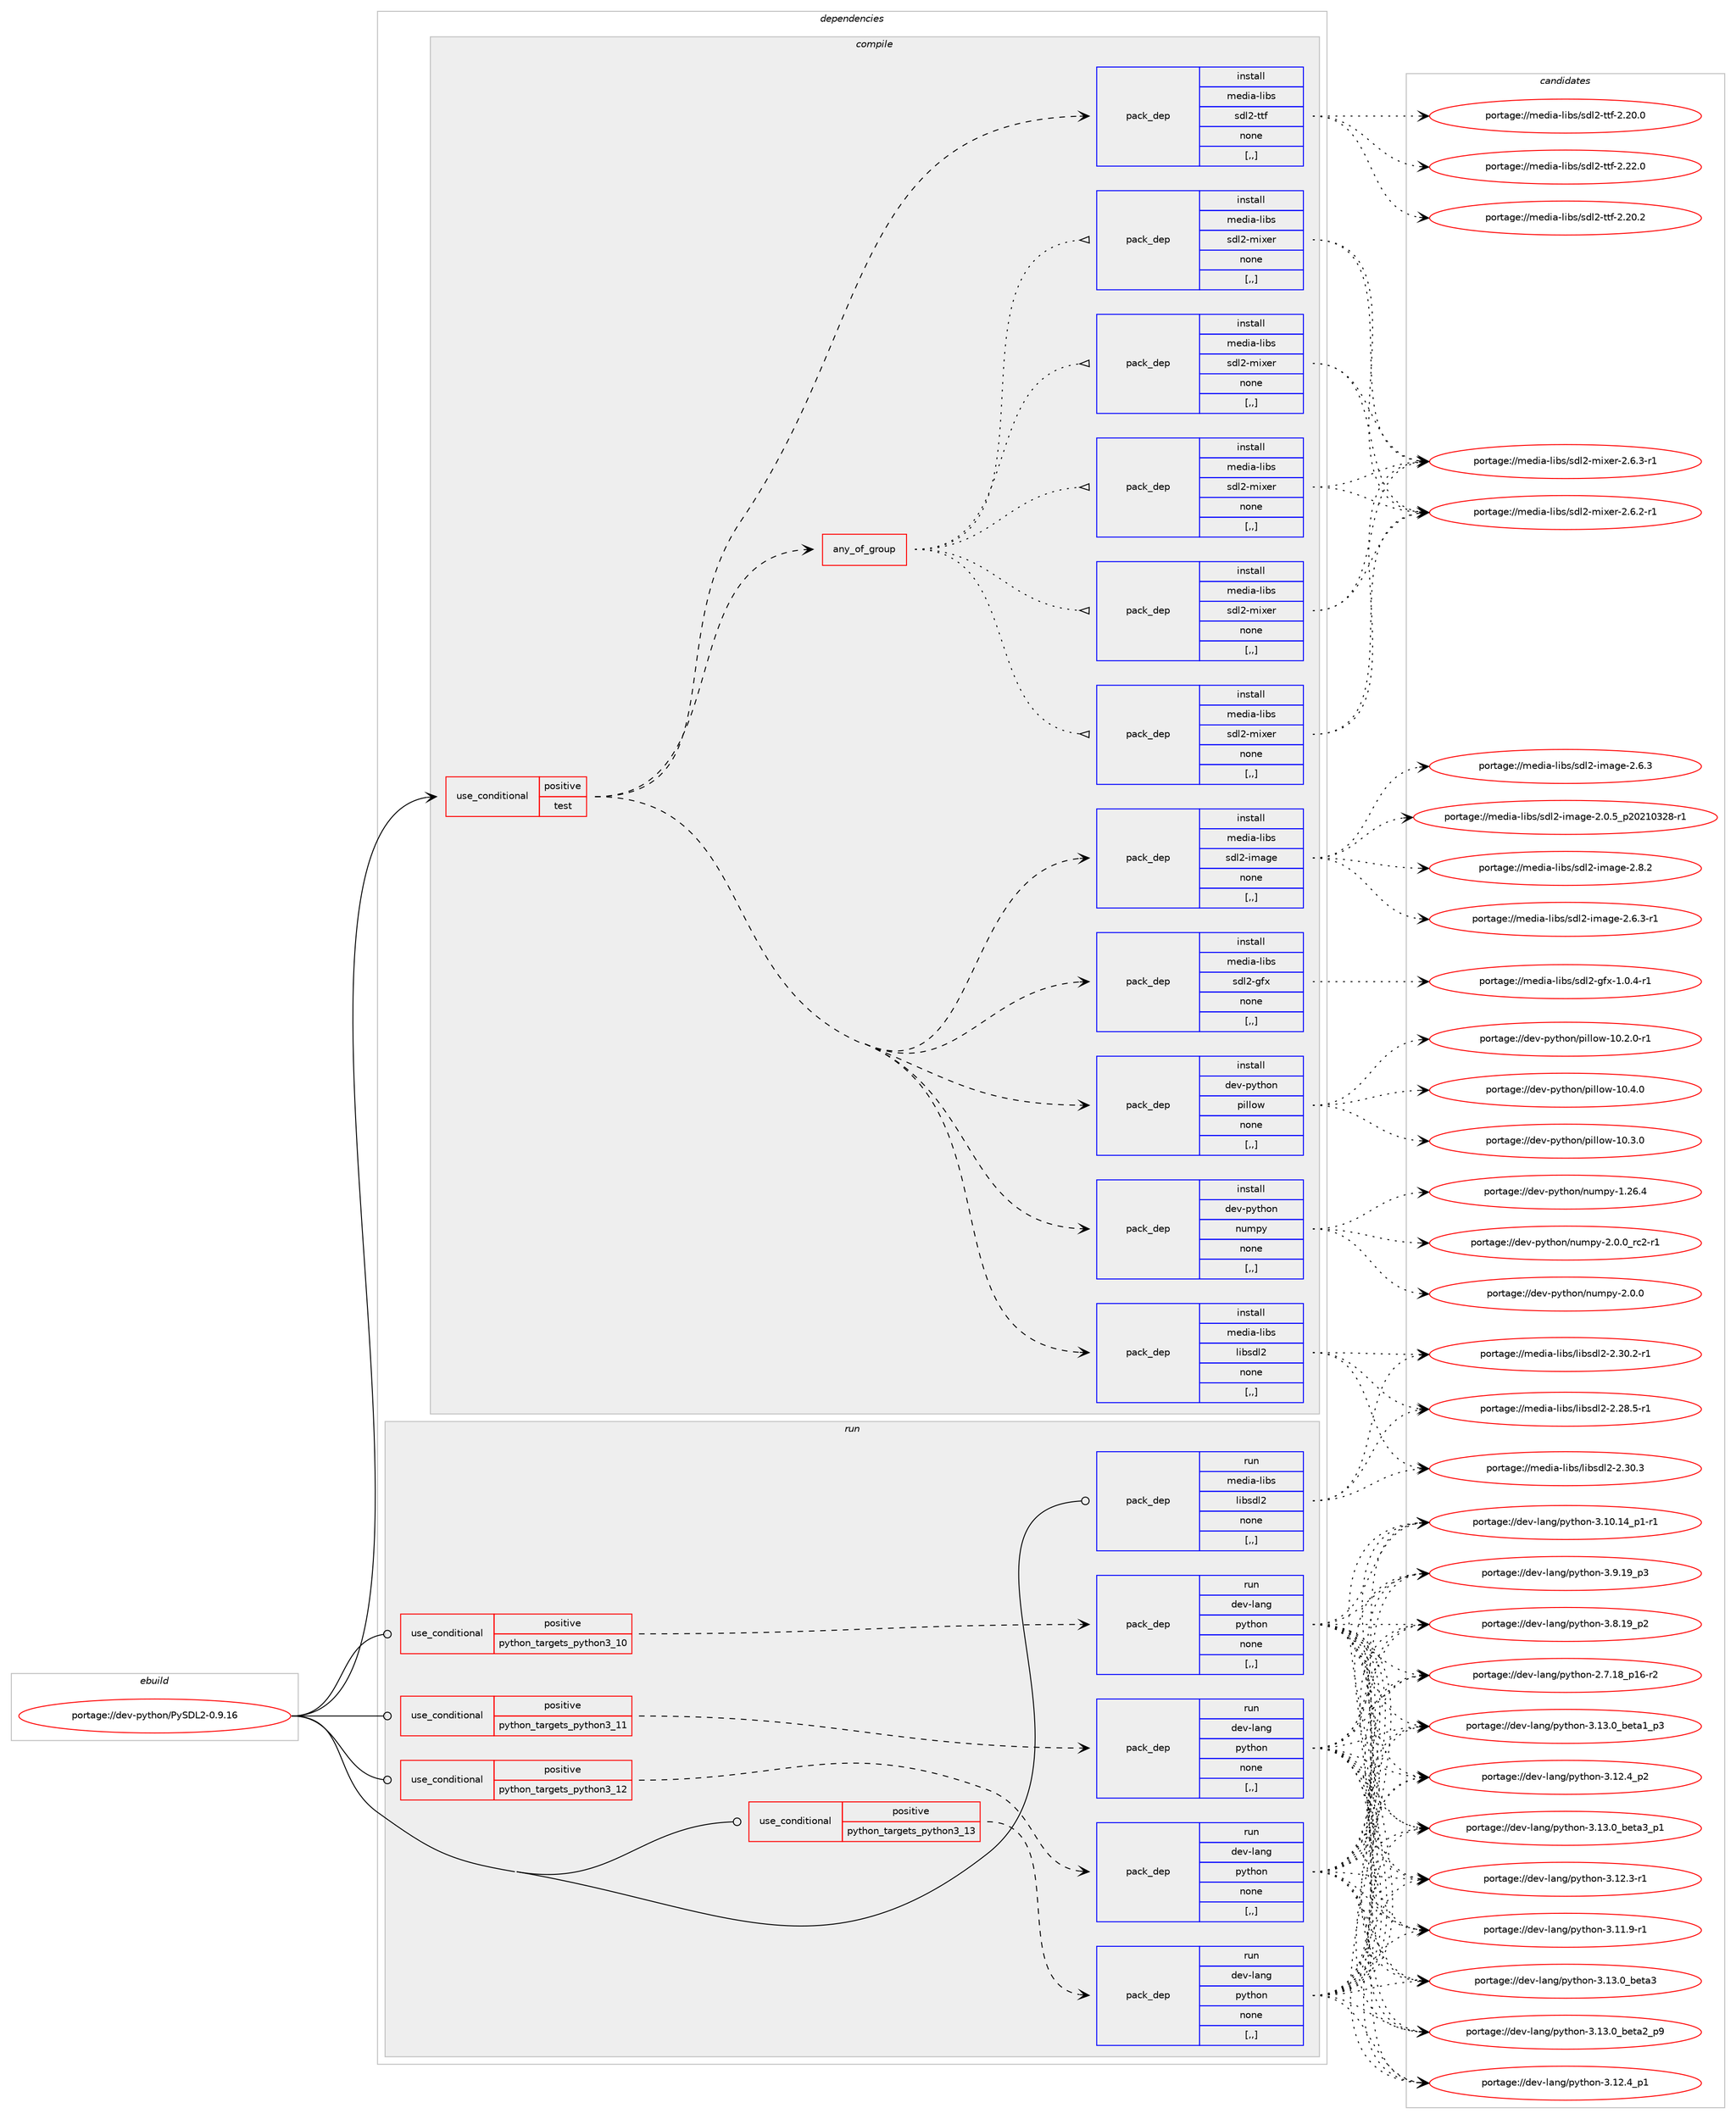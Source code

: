 digraph prolog {

# *************
# Graph options
# *************

newrank=true;
concentrate=true;
compound=true;
graph [rankdir=LR,fontname=Helvetica,fontsize=10,ranksep=1.5];#, ranksep=2.5, nodesep=0.2];
edge  [arrowhead=vee];
node  [fontname=Helvetica,fontsize=10];

# **********
# The ebuild
# **********

subgraph cluster_leftcol {
color=gray;
rank=same;
label=<<i>ebuild</i>>;
id [label="portage://dev-python/PySDL2-0.9.16", color=red, width=4, href="../dev-python/PySDL2-0.9.16.svg"];
}

# ****************
# The dependencies
# ****************

subgraph cluster_midcol {
color=gray;
label=<<i>dependencies</i>>;
subgraph cluster_compile {
fillcolor="#eeeeee";
style=filled;
label=<<i>compile</i>>;
subgraph cond30393 {
dependency140401 [label=<<TABLE BORDER="0" CELLBORDER="1" CELLSPACING="0" CELLPADDING="4"><TR><TD ROWSPAN="3" CELLPADDING="10">use_conditional</TD></TR><TR><TD>positive</TD></TR><TR><TD>test</TD></TR></TABLE>>, shape=none, color=red];
subgraph pack108780 {
dependency140402 [label=<<TABLE BORDER="0" CELLBORDER="1" CELLSPACING="0" CELLPADDING="4" WIDTH="220"><TR><TD ROWSPAN="6" CELLPADDING="30">pack_dep</TD></TR><TR><TD WIDTH="110">install</TD></TR><TR><TD>dev-python</TD></TR><TR><TD>numpy</TD></TR><TR><TD>none</TD></TR><TR><TD>[,,]</TD></TR></TABLE>>, shape=none, color=blue];
}
dependency140401:e -> dependency140402:w [weight=20,style="dashed",arrowhead="vee"];
subgraph pack108781 {
dependency140403 [label=<<TABLE BORDER="0" CELLBORDER="1" CELLSPACING="0" CELLPADDING="4" WIDTH="220"><TR><TD ROWSPAN="6" CELLPADDING="30">pack_dep</TD></TR><TR><TD WIDTH="110">install</TD></TR><TR><TD>dev-python</TD></TR><TR><TD>pillow</TD></TR><TR><TD>none</TD></TR><TR><TD>[,,]</TD></TR></TABLE>>, shape=none, color=blue];
}
dependency140401:e -> dependency140403:w [weight=20,style="dashed",arrowhead="vee"];
subgraph pack108782 {
dependency140404 [label=<<TABLE BORDER="0" CELLBORDER="1" CELLSPACING="0" CELLPADDING="4" WIDTH="220"><TR><TD ROWSPAN="6" CELLPADDING="30">pack_dep</TD></TR><TR><TD WIDTH="110">install</TD></TR><TR><TD>media-libs</TD></TR><TR><TD>libsdl2</TD></TR><TR><TD>none</TD></TR><TR><TD>[,,]</TD></TR></TABLE>>, shape=none, color=blue];
}
dependency140401:e -> dependency140404:w [weight=20,style="dashed",arrowhead="vee"];
subgraph pack108783 {
dependency140405 [label=<<TABLE BORDER="0" CELLBORDER="1" CELLSPACING="0" CELLPADDING="4" WIDTH="220"><TR><TD ROWSPAN="6" CELLPADDING="30">pack_dep</TD></TR><TR><TD WIDTH="110">install</TD></TR><TR><TD>media-libs</TD></TR><TR><TD>sdl2-gfx</TD></TR><TR><TD>none</TD></TR><TR><TD>[,,]</TD></TR></TABLE>>, shape=none, color=blue];
}
dependency140401:e -> dependency140405:w [weight=20,style="dashed",arrowhead="vee"];
subgraph pack108784 {
dependency140406 [label=<<TABLE BORDER="0" CELLBORDER="1" CELLSPACING="0" CELLPADDING="4" WIDTH="220"><TR><TD ROWSPAN="6" CELLPADDING="30">pack_dep</TD></TR><TR><TD WIDTH="110">install</TD></TR><TR><TD>media-libs</TD></TR><TR><TD>sdl2-image</TD></TR><TR><TD>none</TD></TR><TR><TD>[,,]</TD></TR></TABLE>>, shape=none, color=blue];
}
dependency140401:e -> dependency140406:w [weight=20,style="dashed",arrowhead="vee"];
subgraph any1078 {
dependency140407 [label=<<TABLE BORDER="0" CELLBORDER="1" CELLSPACING="0" CELLPADDING="4"><TR><TD CELLPADDING="10">any_of_group</TD></TR></TABLE>>, shape=none, color=red];subgraph pack108785 {
dependency140408 [label=<<TABLE BORDER="0" CELLBORDER="1" CELLSPACING="0" CELLPADDING="4" WIDTH="220"><TR><TD ROWSPAN="6" CELLPADDING="30">pack_dep</TD></TR><TR><TD WIDTH="110">install</TD></TR><TR><TD>media-libs</TD></TR><TR><TD>sdl2-mixer</TD></TR><TR><TD>none</TD></TR><TR><TD>[,,]</TD></TR></TABLE>>, shape=none, color=blue];
}
dependency140407:e -> dependency140408:w [weight=20,style="dotted",arrowhead="oinv"];
subgraph pack108786 {
dependency140409 [label=<<TABLE BORDER="0" CELLBORDER="1" CELLSPACING="0" CELLPADDING="4" WIDTH="220"><TR><TD ROWSPAN="6" CELLPADDING="30">pack_dep</TD></TR><TR><TD WIDTH="110">install</TD></TR><TR><TD>media-libs</TD></TR><TR><TD>sdl2-mixer</TD></TR><TR><TD>none</TD></TR><TR><TD>[,,]</TD></TR></TABLE>>, shape=none, color=blue];
}
dependency140407:e -> dependency140409:w [weight=20,style="dotted",arrowhead="oinv"];
subgraph pack108787 {
dependency140410 [label=<<TABLE BORDER="0" CELLBORDER="1" CELLSPACING="0" CELLPADDING="4" WIDTH="220"><TR><TD ROWSPAN="6" CELLPADDING="30">pack_dep</TD></TR><TR><TD WIDTH="110">install</TD></TR><TR><TD>media-libs</TD></TR><TR><TD>sdl2-mixer</TD></TR><TR><TD>none</TD></TR><TR><TD>[,,]</TD></TR></TABLE>>, shape=none, color=blue];
}
dependency140407:e -> dependency140410:w [weight=20,style="dotted",arrowhead="oinv"];
subgraph pack108788 {
dependency140411 [label=<<TABLE BORDER="0" CELLBORDER="1" CELLSPACING="0" CELLPADDING="4" WIDTH="220"><TR><TD ROWSPAN="6" CELLPADDING="30">pack_dep</TD></TR><TR><TD WIDTH="110">install</TD></TR><TR><TD>media-libs</TD></TR><TR><TD>sdl2-mixer</TD></TR><TR><TD>none</TD></TR><TR><TD>[,,]</TD></TR></TABLE>>, shape=none, color=blue];
}
dependency140407:e -> dependency140411:w [weight=20,style="dotted",arrowhead="oinv"];
subgraph pack108789 {
dependency140412 [label=<<TABLE BORDER="0" CELLBORDER="1" CELLSPACING="0" CELLPADDING="4" WIDTH="220"><TR><TD ROWSPAN="6" CELLPADDING="30">pack_dep</TD></TR><TR><TD WIDTH="110">install</TD></TR><TR><TD>media-libs</TD></TR><TR><TD>sdl2-mixer</TD></TR><TR><TD>none</TD></TR><TR><TD>[,,]</TD></TR></TABLE>>, shape=none, color=blue];
}
dependency140407:e -> dependency140412:w [weight=20,style="dotted",arrowhead="oinv"];
}
dependency140401:e -> dependency140407:w [weight=20,style="dashed",arrowhead="vee"];
subgraph pack108790 {
dependency140413 [label=<<TABLE BORDER="0" CELLBORDER="1" CELLSPACING="0" CELLPADDING="4" WIDTH="220"><TR><TD ROWSPAN="6" CELLPADDING="30">pack_dep</TD></TR><TR><TD WIDTH="110">install</TD></TR><TR><TD>media-libs</TD></TR><TR><TD>sdl2-ttf</TD></TR><TR><TD>none</TD></TR><TR><TD>[,,]</TD></TR></TABLE>>, shape=none, color=blue];
}
dependency140401:e -> dependency140413:w [weight=20,style="dashed",arrowhead="vee"];
}
id:e -> dependency140401:w [weight=20,style="solid",arrowhead="vee"];
}
subgraph cluster_compileandrun {
fillcolor="#eeeeee";
style=filled;
label=<<i>compile and run</i>>;
}
subgraph cluster_run {
fillcolor="#eeeeee";
style=filled;
label=<<i>run</i>>;
subgraph cond30394 {
dependency140414 [label=<<TABLE BORDER="0" CELLBORDER="1" CELLSPACING="0" CELLPADDING="4"><TR><TD ROWSPAN="3" CELLPADDING="10">use_conditional</TD></TR><TR><TD>positive</TD></TR><TR><TD>python_targets_python3_10</TD></TR></TABLE>>, shape=none, color=red];
subgraph pack108791 {
dependency140415 [label=<<TABLE BORDER="0" CELLBORDER="1" CELLSPACING="0" CELLPADDING="4" WIDTH="220"><TR><TD ROWSPAN="6" CELLPADDING="30">pack_dep</TD></TR><TR><TD WIDTH="110">run</TD></TR><TR><TD>dev-lang</TD></TR><TR><TD>python</TD></TR><TR><TD>none</TD></TR><TR><TD>[,,]</TD></TR></TABLE>>, shape=none, color=blue];
}
dependency140414:e -> dependency140415:w [weight=20,style="dashed",arrowhead="vee"];
}
id:e -> dependency140414:w [weight=20,style="solid",arrowhead="odot"];
subgraph cond30395 {
dependency140416 [label=<<TABLE BORDER="0" CELLBORDER="1" CELLSPACING="0" CELLPADDING="4"><TR><TD ROWSPAN="3" CELLPADDING="10">use_conditional</TD></TR><TR><TD>positive</TD></TR><TR><TD>python_targets_python3_11</TD></TR></TABLE>>, shape=none, color=red];
subgraph pack108792 {
dependency140417 [label=<<TABLE BORDER="0" CELLBORDER="1" CELLSPACING="0" CELLPADDING="4" WIDTH="220"><TR><TD ROWSPAN="6" CELLPADDING="30">pack_dep</TD></TR><TR><TD WIDTH="110">run</TD></TR><TR><TD>dev-lang</TD></TR><TR><TD>python</TD></TR><TR><TD>none</TD></TR><TR><TD>[,,]</TD></TR></TABLE>>, shape=none, color=blue];
}
dependency140416:e -> dependency140417:w [weight=20,style="dashed",arrowhead="vee"];
}
id:e -> dependency140416:w [weight=20,style="solid",arrowhead="odot"];
subgraph cond30396 {
dependency140418 [label=<<TABLE BORDER="0" CELLBORDER="1" CELLSPACING="0" CELLPADDING="4"><TR><TD ROWSPAN="3" CELLPADDING="10">use_conditional</TD></TR><TR><TD>positive</TD></TR><TR><TD>python_targets_python3_12</TD></TR></TABLE>>, shape=none, color=red];
subgraph pack108793 {
dependency140419 [label=<<TABLE BORDER="0" CELLBORDER="1" CELLSPACING="0" CELLPADDING="4" WIDTH="220"><TR><TD ROWSPAN="6" CELLPADDING="30">pack_dep</TD></TR><TR><TD WIDTH="110">run</TD></TR><TR><TD>dev-lang</TD></TR><TR><TD>python</TD></TR><TR><TD>none</TD></TR><TR><TD>[,,]</TD></TR></TABLE>>, shape=none, color=blue];
}
dependency140418:e -> dependency140419:w [weight=20,style="dashed",arrowhead="vee"];
}
id:e -> dependency140418:w [weight=20,style="solid",arrowhead="odot"];
subgraph cond30397 {
dependency140420 [label=<<TABLE BORDER="0" CELLBORDER="1" CELLSPACING="0" CELLPADDING="4"><TR><TD ROWSPAN="3" CELLPADDING="10">use_conditional</TD></TR><TR><TD>positive</TD></TR><TR><TD>python_targets_python3_13</TD></TR></TABLE>>, shape=none, color=red];
subgraph pack108794 {
dependency140421 [label=<<TABLE BORDER="0" CELLBORDER="1" CELLSPACING="0" CELLPADDING="4" WIDTH="220"><TR><TD ROWSPAN="6" CELLPADDING="30">pack_dep</TD></TR><TR><TD WIDTH="110">run</TD></TR><TR><TD>dev-lang</TD></TR><TR><TD>python</TD></TR><TR><TD>none</TD></TR><TR><TD>[,,]</TD></TR></TABLE>>, shape=none, color=blue];
}
dependency140420:e -> dependency140421:w [weight=20,style="dashed",arrowhead="vee"];
}
id:e -> dependency140420:w [weight=20,style="solid",arrowhead="odot"];
subgraph pack108795 {
dependency140422 [label=<<TABLE BORDER="0" CELLBORDER="1" CELLSPACING="0" CELLPADDING="4" WIDTH="220"><TR><TD ROWSPAN="6" CELLPADDING="30">pack_dep</TD></TR><TR><TD WIDTH="110">run</TD></TR><TR><TD>media-libs</TD></TR><TR><TD>libsdl2</TD></TR><TR><TD>none</TD></TR><TR><TD>[,,]</TD></TR></TABLE>>, shape=none, color=blue];
}
id:e -> dependency140422:w [weight=20,style="solid",arrowhead="odot"];
}
}

# **************
# The candidates
# **************

subgraph cluster_choices {
rank=same;
color=gray;
label=<<i>candidates</i>>;

subgraph choice108780 {
color=black;
nodesep=1;
choice10010111845112121116104111110471101171091121214550464846489511499504511449 [label="portage://dev-python/numpy-2.0.0_rc2-r1", color=red, width=4,href="../dev-python/numpy-2.0.0_rc2-r1.svg"];
choice1001011184511212111610411111047110117109112121455046484648 [label="portage://dev-python/numpy-2.0.0", color=red, width=4,href="../dev-python/numpy-2.0.0.svg"];
choice100101118451121211161041111104711011710911212145494650544652 [label="portage://dev-python/numpy-1.26.4", color=red, width=4,href="../dev-python/numpy-1.26.4.svg"];
dependency140402:e -> choice10010111845112121116104111110471101171091121214550464846489511499504511449:w [style=dotted,weight="100"];
dependency140402:e -> choice1001011184511212111610411111047110117109112121455046484648:w [style=dotted,weight="100"];
dependency140402:e -> choice100101118451121211161041111104711011710911212145494650544652:w [style=dotted,weight="100"];
}
subgraph choice108781 {
color=black;
nodesep=1;
choice100101118451121211161041111104711210510810811111945494846524648 [label="portage://dev-python/pillow-10.4.0", color=red, width=4,href="../dev-python/pillow-10.4.0.svg"];
choice100101118451121211161041111104711210510810811111945494846514648 [label="portage://dev-python/pillow-10.3.0", color=red, width=4,href="../dev-python/pillow-10.3.0.svg"];
choice1001011184511212111610411111047112105108108111119454948465046484511449 [label="portage://dev-python/pillow-10.2.0-r1", color=red, width=4,href="../dev-python/pillow-10.2.0-r1.svg"];
dependency140403:e -> choice100101118451121211161041111104711210510810811111945494846524648:w [style=dotted,weight="100"];
dependency140403:e -> choice100101118451121211161041111104711210510810811111945494846514648:w [style=dotted,weight="100"];
dependency140403:e -> choice1001011184511212111610411111047112105108108111119454948465046484511449:w [style=dotted,weight="100"];
}
subgraph choice108782 {
color=black;
nodesep=1;
choice10910110010597451081059811547108105981151001085045504651484651 [label="portage://media-libs/libsdl2-2.30.3", color=red, width=4,href="../media-libs/libsdl2-2.30.3.svg"];
choice109101100105974510810598115471081059811510010850455046514846504511449 [label="portage://media-libs/libsdl2-2.30.2-r1", color=red, width=4,href="../media-libs/libsdl2-2.30.2-r1.svg"];
choice109101100105974510810598115471081059811510010850455046505646534511449 [label="portage://media-libs/libsdl2-2.28.5-r1", color=red, width=4,href="../media-libs/libsdl2-2.28.5-r1.svg"];
dependency140404:e -> choice10910110010597451081059811547108105981151001085045504651484651:w [style=dotted,weight="100"];
dependency140404:e -> choice109101100105974510810598115471081059811510010850455046514846504511449:w [style=dotted,weight="100"];
dependency140404:e -> choice109101100105974510810598115471081059811510010850455046505646534511449:w [style=dotted,weight="100"];
}
subgraph choice108783 {
color=black;
nodesep=1;
choice1091011001059745108105981154711510010850451031021204549464846524511449 [label="portage://media-libs/sdl2-gfx-1.0.4-r1", color=red, width=4,href="../media-libs/sdl2-gfx-1.0.4-r1.svg"];
dependency140405:e -> choice1091011001059745108105981154711510010850451031021204549464846524511449:w [style=dotted,weight="100"];
}
subgraph choice108784 {
color=black;
nodesep=1;
choice10910110010597451081059811547115100108504510510997103101455046564650 [label="portage://media-libs/sdl2-image-2.8.2", color=red, width=4,href="../media-libs/sdl2-image-2.8.2.svg"];
choice109101100105974510810598115471151001085045105109971031014550465446514511449 [label="portage://media-libs/sdl2-image-2.6.3-r1", color=red, width=4,href="../media-libs/sdl2-image-2.6.3-r1.svg"];
choice10910110010597451081059811547115100108504510510997103101455046544651 [label="portage://media-libs/sdl2-image-2.6.3", color=red, width=4,href="../media-libs/sdl2-image-2.6.3.svg"];
choice109101100105974510810598115471151001085045105109971031014550464846539511250485049485150564511449 [label="portage://media-libs/sdl2-image-2.0.5_p20210328-r1", color=red, width=4,href="../media-libs/sdl2-image-2.0.5_p20210328-r1.svg"];
dependency140406:e -> choice10910110010597451081059811547115100108504510510997103101455046564650:w [style=dotted,weight="100"];
dependency140406:e -> choice109101100105974510810598115471151001085045105109971031014550465446514511449:w [style=dotted,weight="100"];
dependency140406:e -> choice10910110010597451081059811547115100108504510510997103101455046544651:w [style=dotted,weight="100"];
dependency140406:e -> choice109101100105974510810598115471151001085045105109971031014550464846539511250485049485150564511449:w [style=dotted,weight="100"];
}
subgraph choice108785 {
color=black;
nodesep=1;
choice1091011001059745108105981154711510010850451091051201011144550465446514511449 [label="portage://media-libs/sdl2-mixer-2.6.3-r1", color=red, width=4,href="../media-libs/sdl2-mixer-2.6.3-r1.svg"];
choice1091011001059745108105981154711510010850451091051201011144550465446504511449 [label="portage://media-libs/sdl2-mixer-2.6.2-r1", color=red, width=4,href="../media-libs/sdl2-mixer-2.6.2-r1.svg"];
dependency140408:e -> choice1091011001059745108105981154711510010850451091051201011144550465446514511449:w [style=dotted,weight="100"];
dependency140408:e -> choice1091011001059745108105981154711510010850451091051201011144550465446504511449:w [style=dotted,weight="100"];
}
subgraph choice108786 {
color=black;
nodesep=1;
choice1091011001059745108105981154711510010850451091051201011144550465446514511449 [label="portage://media-libs/sdl2-mixer-2.6.3-r1", color=red, width=4,href="../media-libs/sdl2-mixer-2.6.3-r1.svg"];
choice1091011001059745108105981154711510010850451091051201011144550465446504511449 [label="portage://media-libs/sdl2-mixer-2.6.2-r1", color=red, width=4,href="../media-libs/sdl2-mixer-2.6.2-r1.svg"];
dependency140409:e -> choice1091011001059745108105981154711510010850451091051201011144550465446514511449:w [style=dotted,weight="100"];
dependency140409:e -> choice1091011001059745108105981154711510010850451091051201011144550465446504511449:w [style=dotted,weight="100"];
}
subgraph choice108787 {
color=black;
nodesep=1;
choice1091011001059745108105981154711510010850451091051201011144550465446514511449 [label="portage://media-libs/sdl2-mixer-2.6.3-r1", color=red, width=4,href="../media-libs/sdl2-mixer-2.6.3-r1.svg"];
choice1091011001059745108105981154711510010850451091051201011144550465446504511449 [label="portage://media-libs/sdl2-mixer-2.6.2-r1", color=red, width=4,href="../media-libs/sdl2-mixer-2.6.2-r1.svg"];
dependency140410:e -> choice1091011001059745108105981154711510010850451091051201011144550465446514511449:w [style=dotted,weight="100"];
dependency140410:e -> choice1091011001059745108105981154711510010850451091051201011144550465446504511449:w [style=dotted,weight="100"];
}
subgraph choice108788 {
color=black;
nodesep=1;
choice1091011001059745108105981154711510010850451091051201011144550465446514511449 [label="portage://media-libs/sdl2-mixer-2.6.3-r1", color=red, width=4,href="../media-libs/sdl2-mixer-2.6.3-r1.svg"];
choice1091011001059745108105981154711510010850451091051201011144550465446504511449 [label="portage://media-libs/sdl2-mixer-2.6.2-r1", color=red, width=4,href="../media-libs/sdl2-mixer-2.6.2-r1.svg"];
dependency140411:e -> choice1091011001059745108105981154711510010850451091051201011144550465446514511449:w [style=dotted,weight="100"];
dependency140411:e -> choice1091011001059745108105981154711510010850451091051201011144550465446504511449:w [style=dotted,weight="100"];
}
subgraph choice108789 {
color=black;
nodesep=1;
choice1091011001059745108105981154711510010850451091051201011144550465446514511449 [label="portage://media-libs/sdl2-mixer-2.6.3-r1", color=red, width=4,href="../media-libs/sdl2-mixer-2.6.3-r1.svg"];
choice1091011001059745108105981154711510010850451091051201011144550465446504511449 [label="portage://media-libs/sdl2-mixer-2.6.2-r1", color=red, width=4,href="../media-libs/sdl2-mixer-2.6.2-r1.svg"];
dependency140412:e -> choice1091011001059745108105981154711510010850451091051201011144550465446514511449:w [style=dotted,weight="100"];
dependency140412:e -> choice1091011001059745108105981154711510010850451091051201011144550465446504511449:w [style=dotted,weight="100"];
}
subgraph choice108790 {
color=black;
nodesep=1;
choice10910110010597451081059811547115100108504511611610245504650504648 [label="portage://media-libs/sdl2-ttf-2.22.0", color=red, width=4,href="../media-libs/sdl2-ttf-2.22.0.svg"];
choice10910110010597451081059811547115100108504511611610245504650484650 [label="portage://media-libs/sdl2-ttf-2.20.2", color=red, width=4,href="../media-libs/sdl2-ttf-2.20.2.svg"];
choice10910110010597451081059811547115100108504511611610245504650484648 [label="portage://media-libs/sdl2-ttf-2.20.0", color=red, width=4,href="../media-libs/sdl2-ttf-2.20.0.svg"];
dependency140413:e -> choice10910110010597451081059811547115100108504511611610245504650504648:w [style=dotted,weight="100"];
dependency140413:e -> choice10910110010597451081059811547115100108504511611610245504650484650:w [style=dotted,weight="100"];
dependency140413:e -> choice10910110010597451081059811547115100108504511611610245504650484648:w [style=dotted,weight="100"];
}
subgraph choice108791 {
color=black;
nodesep=1;
choice10010111845108971101034711212111610411111045514649514648959810111697519511249 [label="portage://dev-lang/python-3.13.0_beta3_p1", color=red, width=4,href="../dev-lang/python-3.13.0_beta3_p1.svg"];
choice1001011184510897110103471121211161041111104551464951464895981011169751 [label="portage://dev-lang/python-3.13.0_beta3", color=red, width=4,href="../dev-lang/python-3.13.0_beta3.svg"];
choice10010111845108971101034711212111610411111045514649514648959810111697509511257 [label="portage://dev-lang/python-3.13.0_beta2_p9", color=red, width=4,href="../dev-lang/python-3.13.0_beta2_p9.svg"];
choice10010111845108971101034711212111610411111045514649514648959810111697499511251 [label="portage://dev-lang/python-3.13.0_beta1_p3", color=red, width=4,href="../dev-lang/python-3.13.0_beta1_p3.svg"];
choice100101118451089711010347112121116104111110455146495046529511250 [label="portage://dev-lang/python-3.12.4_p2", color=red, width=4,href="../dev-lang/python-3.12.4_p2.svg"];
choice100101118451089711010347112121116104111110455146495046529511249 [label="portage://dev-lang/python-3.12.4_p1", color=red, width=4,href="../dev-lang/python-3.12.4_p1.svg"];
choice100101118451089711010347112121116104111110455146495046514511449 [label="portage://dev-lang/python-3.12.3-r1", color=red, width=4,href="../dev-lang/python-3.12.3-r1.svg"];
choice100101118451089711010347112121116104111110455146494946574511449 [label="portage://dev-lang/python-3.11.9-r1", color=red, width=4,href="../dev-lang/python-3.11.9-r1.svg"];
choice100101118451089711010347112121116104111110455146494846495295112494511449 [label="portage://dev-lang/python-3.10.14_p1-r1", color=red, width=4,href="../dev-lang/python-3.10.14_p1-r1.svg"];
choice100101118451089711010347112121116104111110455146574649579511251 [label="portage://dev-lang/python-3.9.19_p3", color=red, width=4,href="../dev-lang/python-3.9.19_p3.svg"];
choice100101118451089711010347112121116104111110455146564649579511250 [label="portage://dev-lang/python-3.8.19_p2", color=red, width=4,href="../dev-lang/python-3.8.19_p2.svg"];
choice100101118451089711010347112121116104111110455046554649569511249544511450 [label="portage://dev-lang/python-2.7.18_p16-r2", color=red, width=4,href="../dev-lang/python-2.7.18_p16-r2.svg"];
dependency140415:e -> choice10010111845108971101034711212111610411111045514649514648959810111697519511249:w [style=dotted,weight="100"];
dependency140415:e -> choice1001011184510897110103471121211161041111104551464951464895981011169751:w [style=dotted,weight="100"];
dependency140415:e -> choice10010111845108971101034711212111610411111045514649514648959810111697509511257:w [style=dotted,weight="100"];
dependency140415:e -> choice10010111845108971101034711212111610411111045514649514648959810111697499511251:w [style=dotted,weight="100"];
dependency140415:e -> choice100101118451089711010347112121116104111110455146495046529511250:w [style=dotted,weight="100"];
dependency140415:e -> choice100101118451089711010347112121116104111110455146495046529511249:w [style=dotted,weight="100"];
dependency140415:e -> choice100101118451089711010347112121116104111110455146495046514511449:w [style=dotted,weight="100"];
dependency140415:e -> choice100101118451089711010347112121116104111110455146494946574511449:w [style=dotted,weight="100"];
dependency140415:e -> choice100101118451089711010347112121116104111110455146494846495295112494511449:w [style=dotted,weight="100"];
dependency140415:e -> choice100101118451089711010347112121116104111110455146574649579511251:w [style=dotted,weight="100"];
dependency140415:e -> choice100101118451089711010347112121116104111110455146564649579511250:w [style=dotted,weight="100"];
dependency140415:e -> choice100101118451089711010347112121116104111110455046554649569511249544511450:w [style=dotted,weight="100"];
}
subgraph choice108792 {
color=black;
nodesep=1;
choice10010111845108971101034711212111610411111045514649514648959810111697519511249 [label="portage://dev-lang/python-3.13.0_beta3_p1", color=red, width=4,href="../dev-lang/python-3.13.0_beta3_p1.svg"];
choice1001011184510897110103471121211161041111104551464951464895981011169751 [label="portage://dev-lang/python-3.13.0_beta3", color=red, width=4,href="../dev-lang/python-3.13.0_beta3.svg"];
choice10010111845108971101034711212111610411111045514649514648959810111697509511257 [label="portage://dev-lang/python-3.13.0_beta2_p9", color=red, width=4,href="../dev-lang/python-3.13.0_beta2_p9.svg"];
choice10010111845108971101034711212111610411111045514649514648959810111697499511251 [label="portage://dev-lang/python-3.13.0_beta1_p3", color=red, width=4,href="../dev-lang/python-3.13.0_beta1_p3.svg"];
choice100101118451089711010347112121116104111110455146495046529511250 [label="portage://dev-lang/python-3.12.4_p2", color=red, width=4,href="../dev-lang/python-3.12.4_p2.svg"];
choice100101118451089711010347112121116104111110455146495046529511249 [label="portage://dev-lang/python-3.12.4_p1", color=red, width=4,href="../dev-lang/python-3.12.4_p1.svg"];
choice100101118451089711010347112121116104111110455146495046514511449 [label="portage://dev-lang/python-3.12.3-r1", color=red, width=4,href="../dev-lang/python-3.12.3-r1.svg"];
choice100101118451089711010347112121116104111110455146494946574511449 [label="portage://dev-lang/python-3.11.9-r1", color=red, width=4,href="../dev-lang/python-3.11.9-r1.svg"];
choice100101118451089711010347112121116104111110455146494846495295112494511449 [label="portage://dev-lang/python-3.10.14_p1-r1", color=red, width=4,href="../dev-lang/python-3.10.14_p1-r1.svg"];
choice100101118451089711010347112121116104111110455146574649579511251 [label="portage://dev-lang/python-3.9.19_p3", color=red, width=4,href="../dev-lang/python-3.9.19_p3.svg"];
choice100101118451089711010347112121116104111110455146564649579511250 [label="portage://dev-lang/python-3.8.19_p2", color=red, width=4,href="../dev-lang/python-3.8.19_p2.svg"];
choice100101118451089711010347112121116104111110455046554649569511249544511450 [label="portage://dev-lang/python-2.7.18_p16-r2", color=red, width=4,href="../dev-lang/python-2.7.18_p16-r2.svg"];
dependency140417:e -> choice10010111845108971101034711212111610411111045514649514648959810111697519511249:w [style=dotted,weight="100"];
dependency140417:e -> choice1001011184510897110103471121211161041111104551464951464895981011169751:w [style=dotted,weight="100"];
dependency140417:e -> choice10010111845108971101034711212111610411111045514649514648959810111697509511257:w [style=dotted,weight="100"];
dependency140417:e -> choice10010111845108971101034711212111610411111045514649514648959810111697499511251:w [style=dotted,weight="100"];
dependency140417:e -> choice100101118451089711010347112121116104111110455146495046529511250:w [style=dotted,weight="100"];
dependency140417:e -> choice100101118451089711010347112121116104111110455146495046529511249:w [style=dotted,weight="100"];
dependency140417:e -> choice100101118451089711010347112121116104111110455146495046514511449:w [style=dotted,weight="100"];
dependency140417:e -> choice100101118451089711010347112121116104111110455146494946574511449:w [style=dotted,weight="100"];
dependency140417:e -> choice100101118451089711010347112121116104111110455146494846495295112494511449:w [style=dotted,weight="100"];
dependency140417:e -> choice100101118451089711010347112121116104111110455146574649579511251:w [style=dotted,weight="100"];
dependency140417:e -> choice100101118451089711010347112121116104111110455146564649579511250:w [style=dotted,weight="100"];
dependency140417:e -> choice100101118451089711010347112121116104111110455046554649569511249544511450:w [style=dotted,weight="100"];
}
subgraph choice108793 {
color=black;
nodesep=1;
choice10010111845108971101034711212111610411111045514649514648959810111697519511249 [label="portage://dev-lang/python-3.13.0_beta3_p1", color=red, width=4,href="../dev-lang/python-3.13.0_beta3_p1.svg"];
choice1001011184510897110103471121211161041111104551464951464895981011169751 [label="portage://dev-lang/python-3.13.0_beta3", color=red, width=4,href="../dev-lang/python-3.13.0_beta3.svg"];
choice10010111845108971101034711212111610411111045514649514648959810111697509511257 [label="portage://dev-lang/python-3.13.0_beta2_p9", color=red, width=4,href="../dev-lang/python-3.13.0_beta2_p9.svg"];
choice10010111845108971101034711212111610411111045514649514648959810111697499511251 [label="portage://dev-lang/python-3.13.0_beta1_p3", color=red, width=4,href="../dev-lang/python-3.13.0_beta1_p3.svg"];
choice100101118451089711010347112121116104111110455146495046529511250 [label="portage://dev-lang/python-3.12.4_p2", color=red, width=4,href="../dev-lang/python-3.12.4_p2.svg"];
choice100101118451089711010347112121116104111110455146495046529511249 [label="portage://dev-lang/python-3.12.4_p1", color=red, width=4,href="../dev-lang/python-3.12.4_p1.svg"];
choice100101118451089711010347112121116104111110455146495046514511449 [label="portage://dev-lang/python-3.12.3-r1", color=red, width=4,href="../dev-lang/python-3.12.3-r1.svg"];
choice100101118451089711010347112121116104111110455146494946574511449 [label="portage://dev-lang/python-3.11.9-r1", color=red, width=4,href="../dev-lang/python-3.11.9-r1.svg"];
choice100101118451089711010347112121116104111110455146494846495295112494511449 [label="portage://dev-lang/python-3.10.14_p1-r1", color=red, width=4,href="../dev-lang/python-3.10.14_p1-r1.svg"];
choice100101118451089711010347112121116104111110455146574649579511251 [label="portage://dev-lang/python-3.9.19_p3", color=red, width=4,href="../dev-lang/python-3.9.19_p3.svg"];
choice100101118451089711010347112121116104111110455146564649579511250 [label="portage://dev-lang/python-3.8.19_p2", color=red, width=4,href="../dev-lang/python-3.8.19_p2.svg"];
choice100101118451089711010347112121116104111110455046554649569511249544511450 [label="portage://dev-lang/python-2.7.18_p16-r2", color=red, width=4,href="../dev-lang/python-2.7.18_p16-r2.svg"];
dependency140419:e -> choice10010111845108971101034711212111610411111045514649514648959810111697519511249:w [style=dotted,weight="100"];
dependency140419:e -> choice1001011184510897110103471121211161041111104551464951464895981011169751:w [style=dotted,weight="100"];
dependency140419:e -> choice10010111845108971101034711212111610411111045514649514648959810111697509511257:w [style=dotted,weight="100"];
dependency140419:e -> choice10010111845108971101034711212111610411111045514649514648959810111697499511251:w [style=dotted,weight="100"];
dependency140419:e -> choice100101118451089711010347112121116104111110455146495046529511250:w [style=dotted,weight="100"];
dependency140419:e -> choice100101118451089711010347112121116104111110455146495046529511249:w [style=dotted,weight="100"];
dependency140419:e -> choice100101118451089711010347112121116104111110455146495046514511449:w [style=dotted,weight="100"];
dependency140419:e -> choice100101118451089711010347112121116104111110455146494946574511449:w [style=dotted,weight="100"];
dependency140419:e -> choice100101118451089711010347112121116104111110455146494846495295112494511449:w [style=dotted,weight="100"];
dependency140419:e -> choice100101118451089711010347112121116104111110455146574649579511251:w [style=dotted,weight="100"];
dependency140419:e -> choice100101118451089711010347112121116104111110455146564649579511250:w [style=dotted,weight="100"];
dependency140419:e -> choice100101118451089711010347112121116104111110455046554649569511249544511450:w [style=dotted,weight="100"];
}
subgraph choice108794 {
color=black;
nodesep=1;
choice10010111845108971101034711212111610411111045514649514648959810111697519511249 [label="portage://dev-lang/python-3.13.0_beta3_p1", color=red, width=4,href="../dev-lang/python-3.13.0_beta3_p1.svg"];
choice1001011184510897110103471121211161041111104551464951464895981011169751 [label="portage://dev-lang/python-3.13.0_beta3", color=red, width=4,href="../dev-lang/python-3.13.0_beta3.svg"];
choice10010111845108971101034711212111610411111045514649514648959810111697509511257 [label="portage://dev-lang/python-3.13.0_beta2_p9", color=red, width=4,href="../dev-lang/python-3.13.0_beta2_p9.svg"];
choice10010111845108971101034711212111610411111045514649514648959810111697499511251 [label="portage://dev-lang/python-3.13.0_beta1_p3", color=red, width=4,href="../dev-lang/python-3.13.0_beta1_p3.svg"];
choice100101118451089711010347112121116104111110455146495046529511250 [label="portage://dev-lang/python-3.12.4_p2", color=red, width=4,href="../dev-lang/python-3.12.4_p2.svg"];
choice100101118451089711010347112121116104111110455146495046529511249 [label="portage://dev-lang/python-3.12.4_p1", color=red, width=4,href="../dev-lang/python-3.12.4_p1.svg"];
choice100101118451089711010347112121116104111110455146495046514511449 [label="portage://dev-lang/python-3.12.3-r1", color=red, width=4,href="../dev-lang/python-3.12.3-r1.svg"];
choice100101118451089711010347112121116104111110455146494946574511449 [label="portage://dev-lang/python-3.11.9-r1", color=red, width=4,href="../dev-lang/python-3.11.9-r1.svg"];
choice100101118451089711010347112121116104111110455146494846495295112494511449 [label="portage://dev-lang/python-3.10.14_p1-r1", color=red, width=4,href="../dev-lang/python-3.10.14_p1-r1.svg"];
choice100101118451089711010347112121116104111110455146574649579511251 [label="portage://dev-lang/python-3.9.19_p3", color=red, width=4,href="../dev-lang/python-3.9.19_p3.svg"];
choice100101118451089711010347112121116104111110455146564649579511250 [label="portage://dev-lang/python-3.8.19_p2", color=red, width=4,href="../dev-lang/python-3.8.19_p2.svg"];
choice100101118451089711010347112121116104111110455046554649569511249544511450 [label="portage://dev-lang/python-2.7.18_p16-r2", color=red, width=4,href="../dev-lang/python-2.7.18_p16-r2.svg"];
dependency140421:e -> choice10010111845108971101034711212111610411111045514649514648959810111697519511249:w [style=dotted,weight="100"];
dependency140421:e -> choice1001011184510897110103471121211161041111104551464951464895981011169751:w [style=dotted,weight="100"];
dependency140421:e -> choice10010111845108971101034711212111610411111045514649514648959810111697509511257:w [style=dotted,weight="100"];
dependency140421:e -> choice10010111845108971101034711212111610411111045514649514648959810111697499511251:w [style=dotted,weight="100"];
dependency140421:e -> choice100101118451089711010347112121116104111110455146495046529511250:w [style=dotted,weight="100"];
dependency140421:e -> choice100101118451089711010347112121116104111110455146495046529511249:w [style=dotted,weight="100"];
dependency140421:e -> choice100101118451089711010347112121116104111110455146495046514511449:w [style=dotted,weight="100"];
dependency140421:e -> choice100101118451089711010347112121116104111110455146494946574511449:w [style=dotted,weight="100"];
dependency140421:e -> choice100101118451089711010347112121116104111110455146494846495295112494511449:w [style=dotted,weight="100"];
dependency140421:e -> choice100101118451089711010347112121116104111110455146574649579511251:w [style=dotted,weight="100"];
dependency140421:e -> choice100101118451089711010347112121116104111110455146564649579511250:w [style=dotted,weight="100"];
dependency140421:e -> choice100101118451089711010347112121116104111110455046554649569511249544511450:w [style=dotted,weight="100"];
}
subgraph choice108795 {
color=black;
nodesep=1;
choice10910110010597451081059811547108105981151001085045504651484651 [label="portage://media-libs/libsdl2-2.30.3", color=red, width=4,href="../media-libs/libsdl2-2.30.3.svg"];
choice109101100105974510810598115471081059811510010850455046514846504511449 [label="portage://media-libs/libsdl2-2.30.2-r1", color=red, width=4,href="../media-libs/libsdl2-2.30.2-r1.svg"];
choice109101100105974510810598115471081059811510010850455046505646534511449 [label="portage://media-libs/libsdl2-2.28.5-r1", color=red, width=4,href="../media-libs/libsdl2-2.28.5-r1.svg"];
dependency140422:e -> choice10910110010597451081059811547108105981151001085045504651484651:w [style=dotted,weight="100"];
dependency140422:e -> choice109101100105974510810598115471081059811510010850455046514846504511449:w [style=dotted,weight="100"];
dependency140422:e -> choice109101100105974510810598115471081059811510010850455046505646534511449:w [style=dotted,weight="100"];
}
}

}

